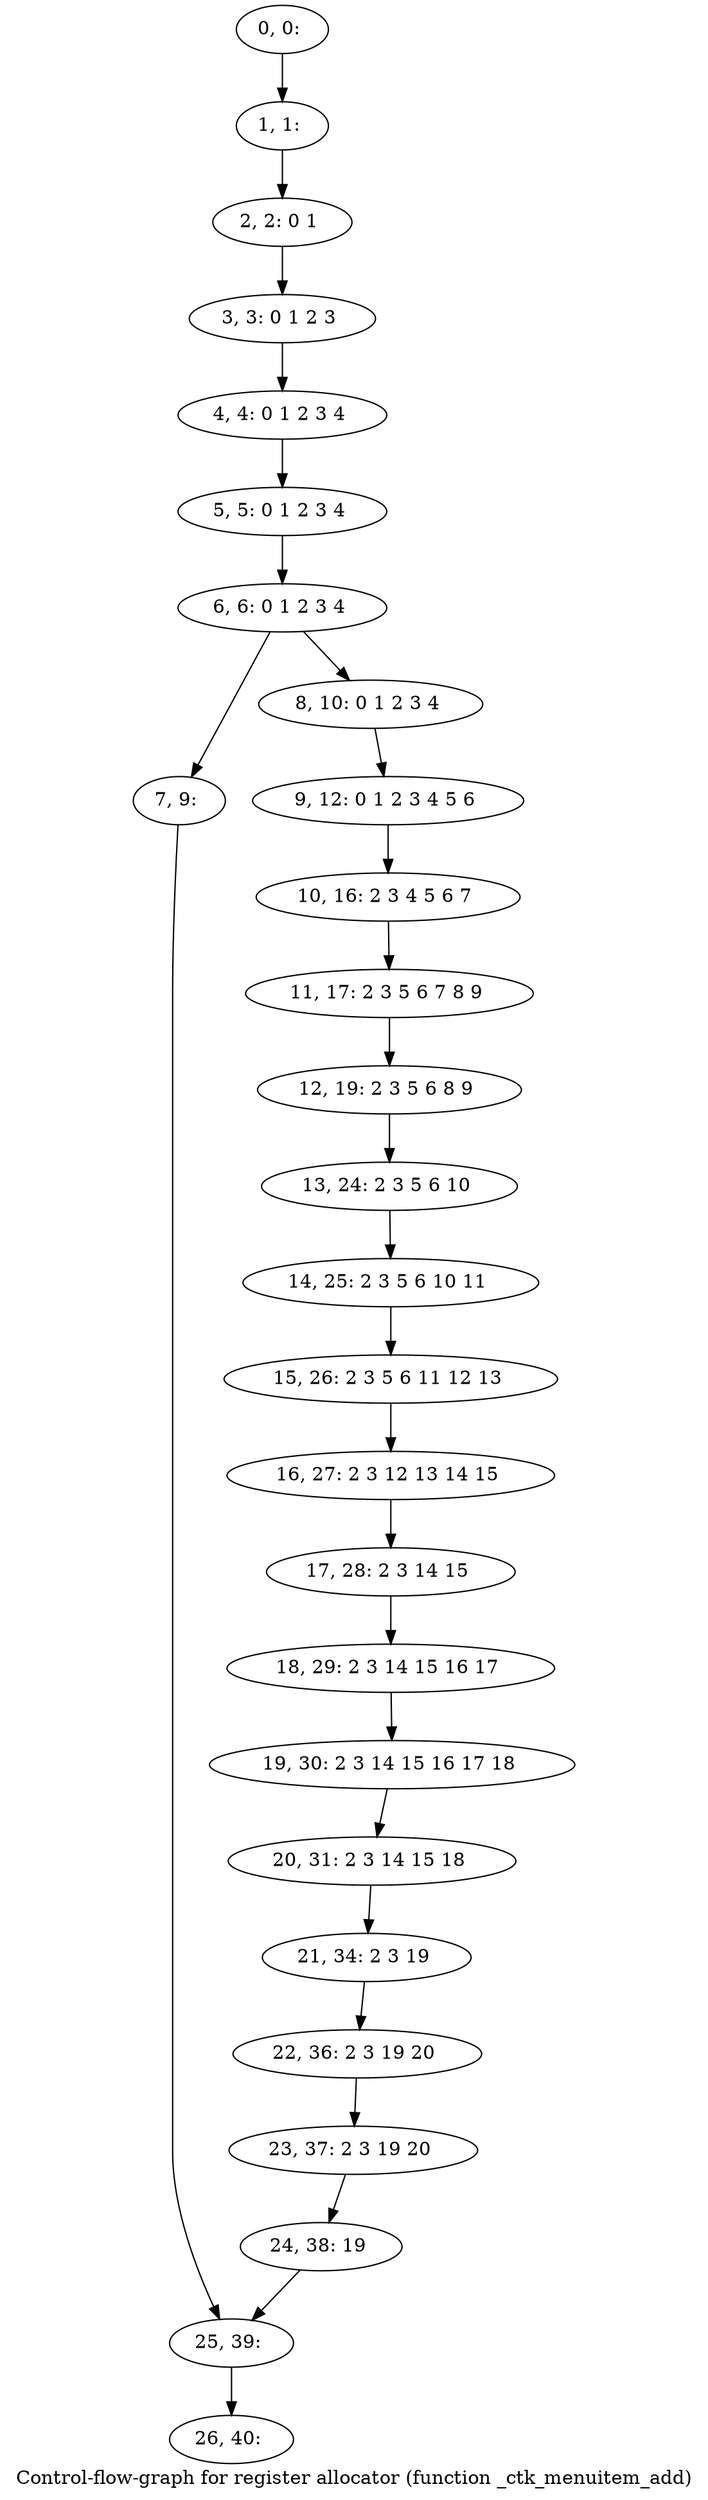 digraph G {
graph [label="Control-flow-graph for register allocator (function _ctk_menuitem_add)"]
0[label="0, 0: "];
1[label="1, 1: "];
2[label="2, 2: 0 1 "];
3[label="3, 3: 0 1 2 3 "];
4[label="4, 4: 0 1 2 3 4 "];
5[label="5, 5: 0 1 2 3 4 "];
6[label="6, 6: 0 1 2 3 4 "];
7[label="7, 9: "];
8[label="8, 10: 0 1 2 3 4 "];
9[label="9, 12: 0 1 2 3 4 5 6 "];
10[label="10, 16: 2 3 4 5 6 7 "];
11[label="11, 17: 2 3 5 6 7 8 9 "];
12[label="12, 19: 2 3 5 6 8 9 "];
13[label="13, 24: 2 3 5 6 10 "];
14[label="14, 25: 2 3 5 6 10 11 "];
15[label="15, 26: 2 3 5 6 11 12 13 "];
16[label="16, 27: 2 3 12 13 14 15 "];
17[label="17, 28: 2 3 14 15 "];
18[label="18, 29: 2 3 14 15 16 17 "];
19[label="19, 30: 2 3 14 15 16 17 18 "];
20[label="20, 31: 2 3 14 15 18 "];
21[label="21, 34: 2 3 19 "];
22[label="22, 36: 2 3 19 20 "];
23[label="23, 37: 2 3 19 20 "];
24[label="24, 38: 19 "];
25[label="25, 39: "];
26[label="26, 40: "];
0->1 ;
1->2 ;
2->3 ;
3->4 ;
4->5 ;
5->6 ;
6->7 ;
6->8 ;
7->25 ;
8->9 ;
9->10 ;
10->11 ;
11->12 ;
12->13 ;
13->14 ;
14->15 ;
15->16 ;
16->17 ;
17->18 ;
18->19 ;
19->20 ;
20->21 ;
21->22 ;
22->23 ;
23->24 ;
24->25 ;
25->26 ;
}
